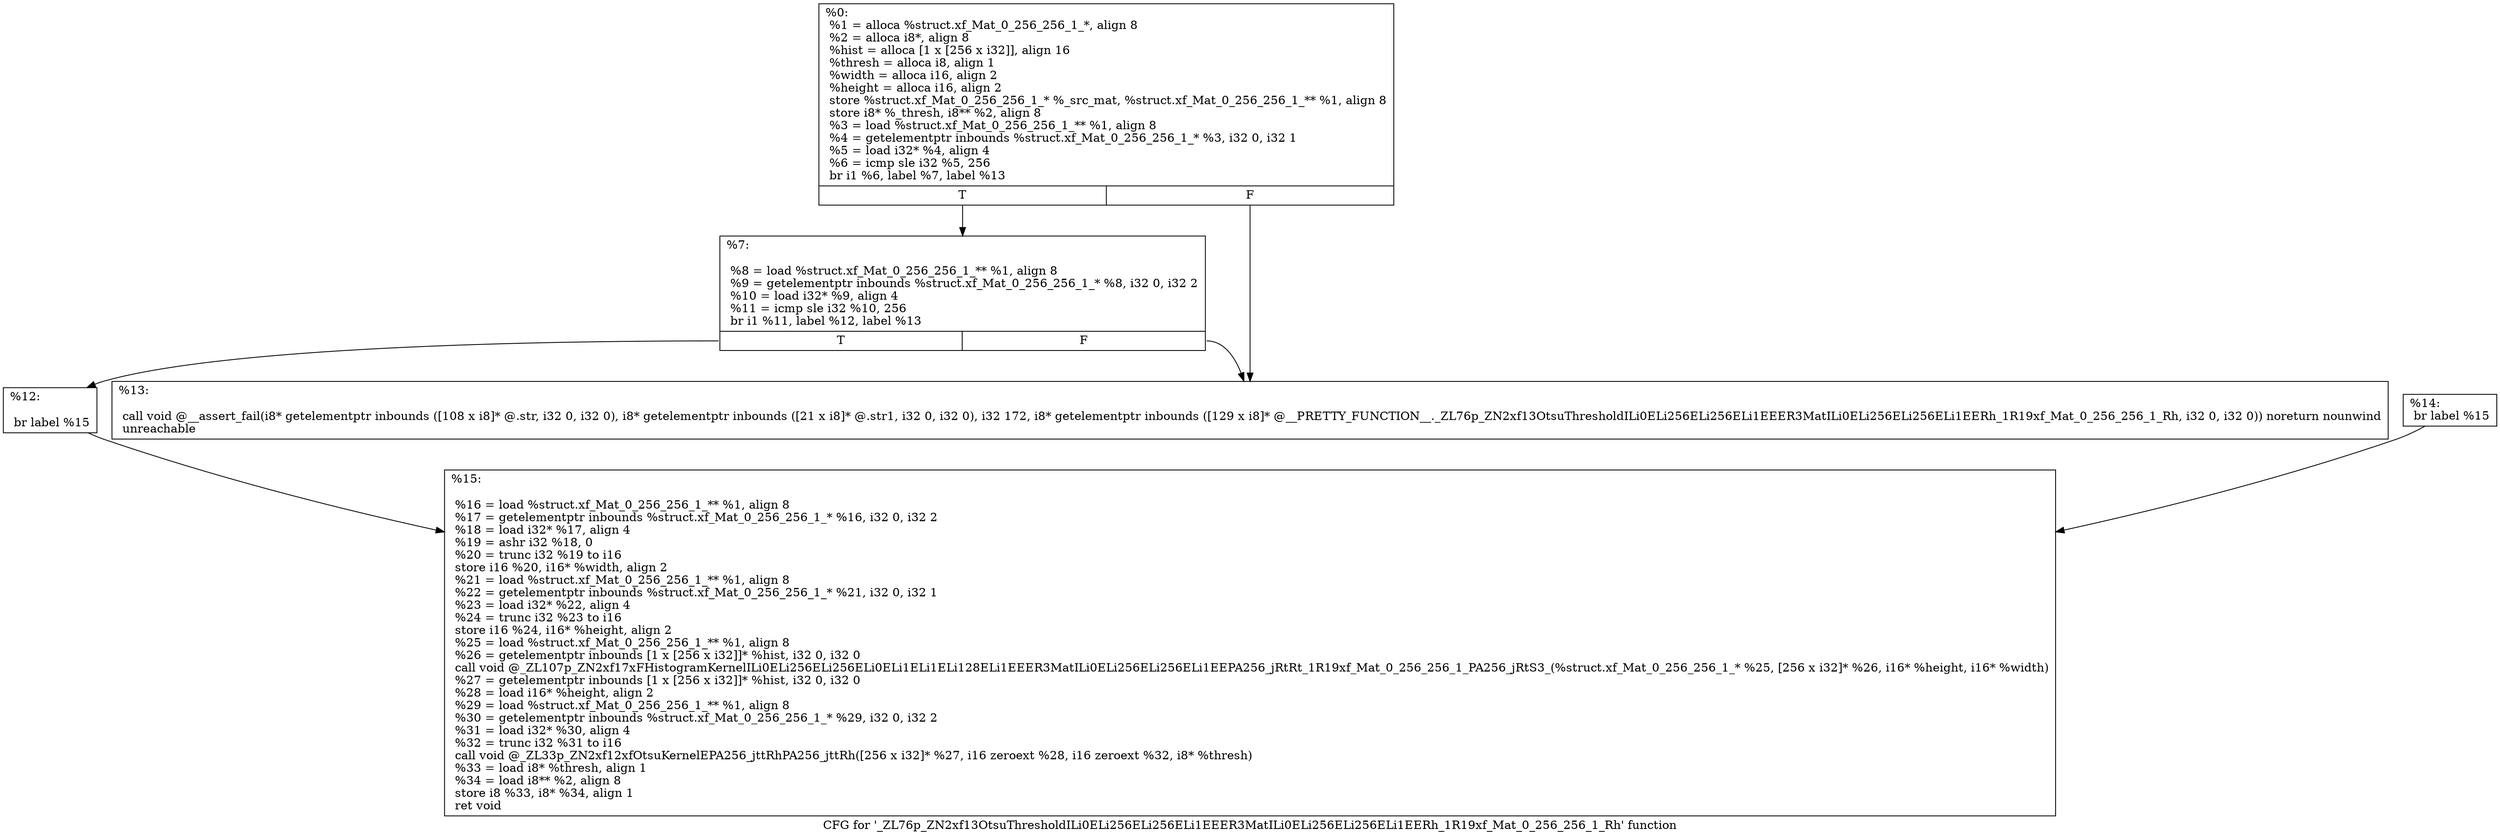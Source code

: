 digraph "CFG for '_ZL76p_ZN2xf13OtsuThresholdILi0ELi256ELi256ELi1EEER3MatILi0ELi256ELi256ELi1EERh_1R19xf_Mat_0_256_256_1_Rh' function" {
	label="CFG for '_ZL76p_ZN2xf13OtsuThresholdILi0ELi256ELi256ELi1EEER3MatILi0ELi256ELi256ELi1EERh_1R19xf_Mat_0_256_256_1_Rh' function";

	Node0x2053bb0 [shape=record,label="{%0:\l  %1 = alloca %struct.xf_Mat_0_256_256_1_*, align 8\l  %2 = alloca i8*, align 8\l  %hist = alloca [1 x [256 x i32]], align 16\l  %thresh = alloca i8, align 1\l  %width = alloca i16, align 2\l  %height = alloca i16, align 2\l  store %struct.xf_Mat_0_256_256_1_* %_src_mat, %struct.xf_Mat_0_256_256_1_** %1, align 8\l  store i8* %_thresh, i8** %2, align 8\l  %3 = load %struct.xf_Mat_0_256_256_1_** %1, align 8\l  %4 = getelementptr inbounds %struct.xf_Mat_0_256_256_1_* %3, i32 0, i32 1\l  %5 = load i32* %4, align 4\l  %6 = icmp sle i32 %5, 256\l  br i1 %6, label %7, label %13\l|{<s0>T|<s1>F}}"];
	Node0x2053bb0:s0 -> Node0x20541b0;
	Node0x2053bb0:s1 -> Node0x2054210;
	Node0x20541b0 [shape=record,label="{%7:\l\l  %8 = load %struct.xf_Mat_0_256_256_1_** %1, align 8\l  %9 = getelementptr inbounds %struct.xf_Mat_0_256_256_1_* %8, i32 0, i32 2\l  %10 = load i32* %9, align 4\l  %11 = icmp sle i32 %10, 256\l  br i1 %11, label %12, label %13\l|{<s0>T|<s1>F}}"];
	Node0x20541b0:s0 -> Node0x2054580;
	Node0x20541b0:s1 -> Node0x2054210;
	Node0x2054580 [shape=record,label="{%12:\l\l  br label %15\l}"];
	Node0x2054580 -> Node0x2054690;
	Node0x2054210 [shape=record,label="{%13:\l\l  call void @__assert_fail(i8* getelementptr inbounds ([108 x i8]* @.str, i32 0, i32 0), i8* getelementptr inbounds ([21 x i8]* @.str1, i32 0, i32 0), i32 172, i8* getelementptr inbounds ([129 x i8]* @__PRETTY_FUNCTION__._ZL76p_ZN2xf13OtsuThresholdILi0ELi256ELi256ELi1EEER3MatILi0ELi256ELi256ELi1EERh_1R19xf_Mat_0_256_256_1_Rh, i32 0, i32 0)) noreturn nounwind\l  unreachable\l}"];
	Node0x2054dc0 [shape=record,label="{%14:                                                  \l  br label %15\l}"];
	Node0x2054dc0 -> Node0x2054690;
	Node0x2054690 [shape=record,label="{%15:\l\l  %16 = load %struct.xf_Mat_0_256_256_1_** %1, align 8\l  %17 = getelementptr inbounds %struct.xf_Mat_0_256_256_1_* %16, i32 0, i32 2\l  %18 = load i32* %17, align 4\l  %19 = ashr i32 %18, 0\l  %20 = trunc i32 %19 to i16\l  store i16 %20, i16* %width, align 2\l  %21 = load %struct.xf_Mat_0_256_256_1_** %1, align 8\l  %22 = getelementptr inbounds %struct.xf_Mat_0_256_256_1_* %21, i32 0, i32 1\l  %23 = load i32* %22, align 4\l  %24 = trunc i32 %23 to i16\l  store i16 %24, i16* %height, align 2\l  %25 = load %struct.xf_Mat_0_256_256_1_** %1, align 8\l  %26 = getelementptr inbounds [1 x [256 x i32]]* %hist, i32 0, i32 0\l  call void @_ZL107p_ZN2xf17xFHistogramKernelILi0ELi256ELi256ELi0ELi1ELi1ELi128ELi1EEER3MatILi0ELi256ELi256ELi1EEPA256_jRtRt_1R19xf_Mat_0_256_256_1_PA256_jRtS3_(%struct.xf_Mat_0_256_256_1_* %25, [256 x i32]* %26, i16* %height, i16* %width)\l  %27 = getelementptr inbounds [1 x [256 x i32]]* %hist, i32 0, i32 0\l  %28 = load i16* %height, align 2\l  %29 = load %struct.xf_Mat_0_256_256_1_** %1, align 8\l  %30 = getelementptr inbounds %struct.xf_Mat_0_256_256_1_* %29, i32 0, i32 2\l  %31 = load i32* %30, align 4\l  %32 = trunc i32 %31 to i16\l  call void @_ZL33p_ZN2xf12xfOtsuKernelEPA256_jttRhPA256_jttRh([256 x i32]* %27, i16 zeroext %28, i16 zeroext %32, i8* %thresh)\l  %33 = load i8* %thresh, align 1\l  %34 = load i8** %2, align 8\l  store i8 %33, i8* %34, align 1\l  ret void\l}"];
}
